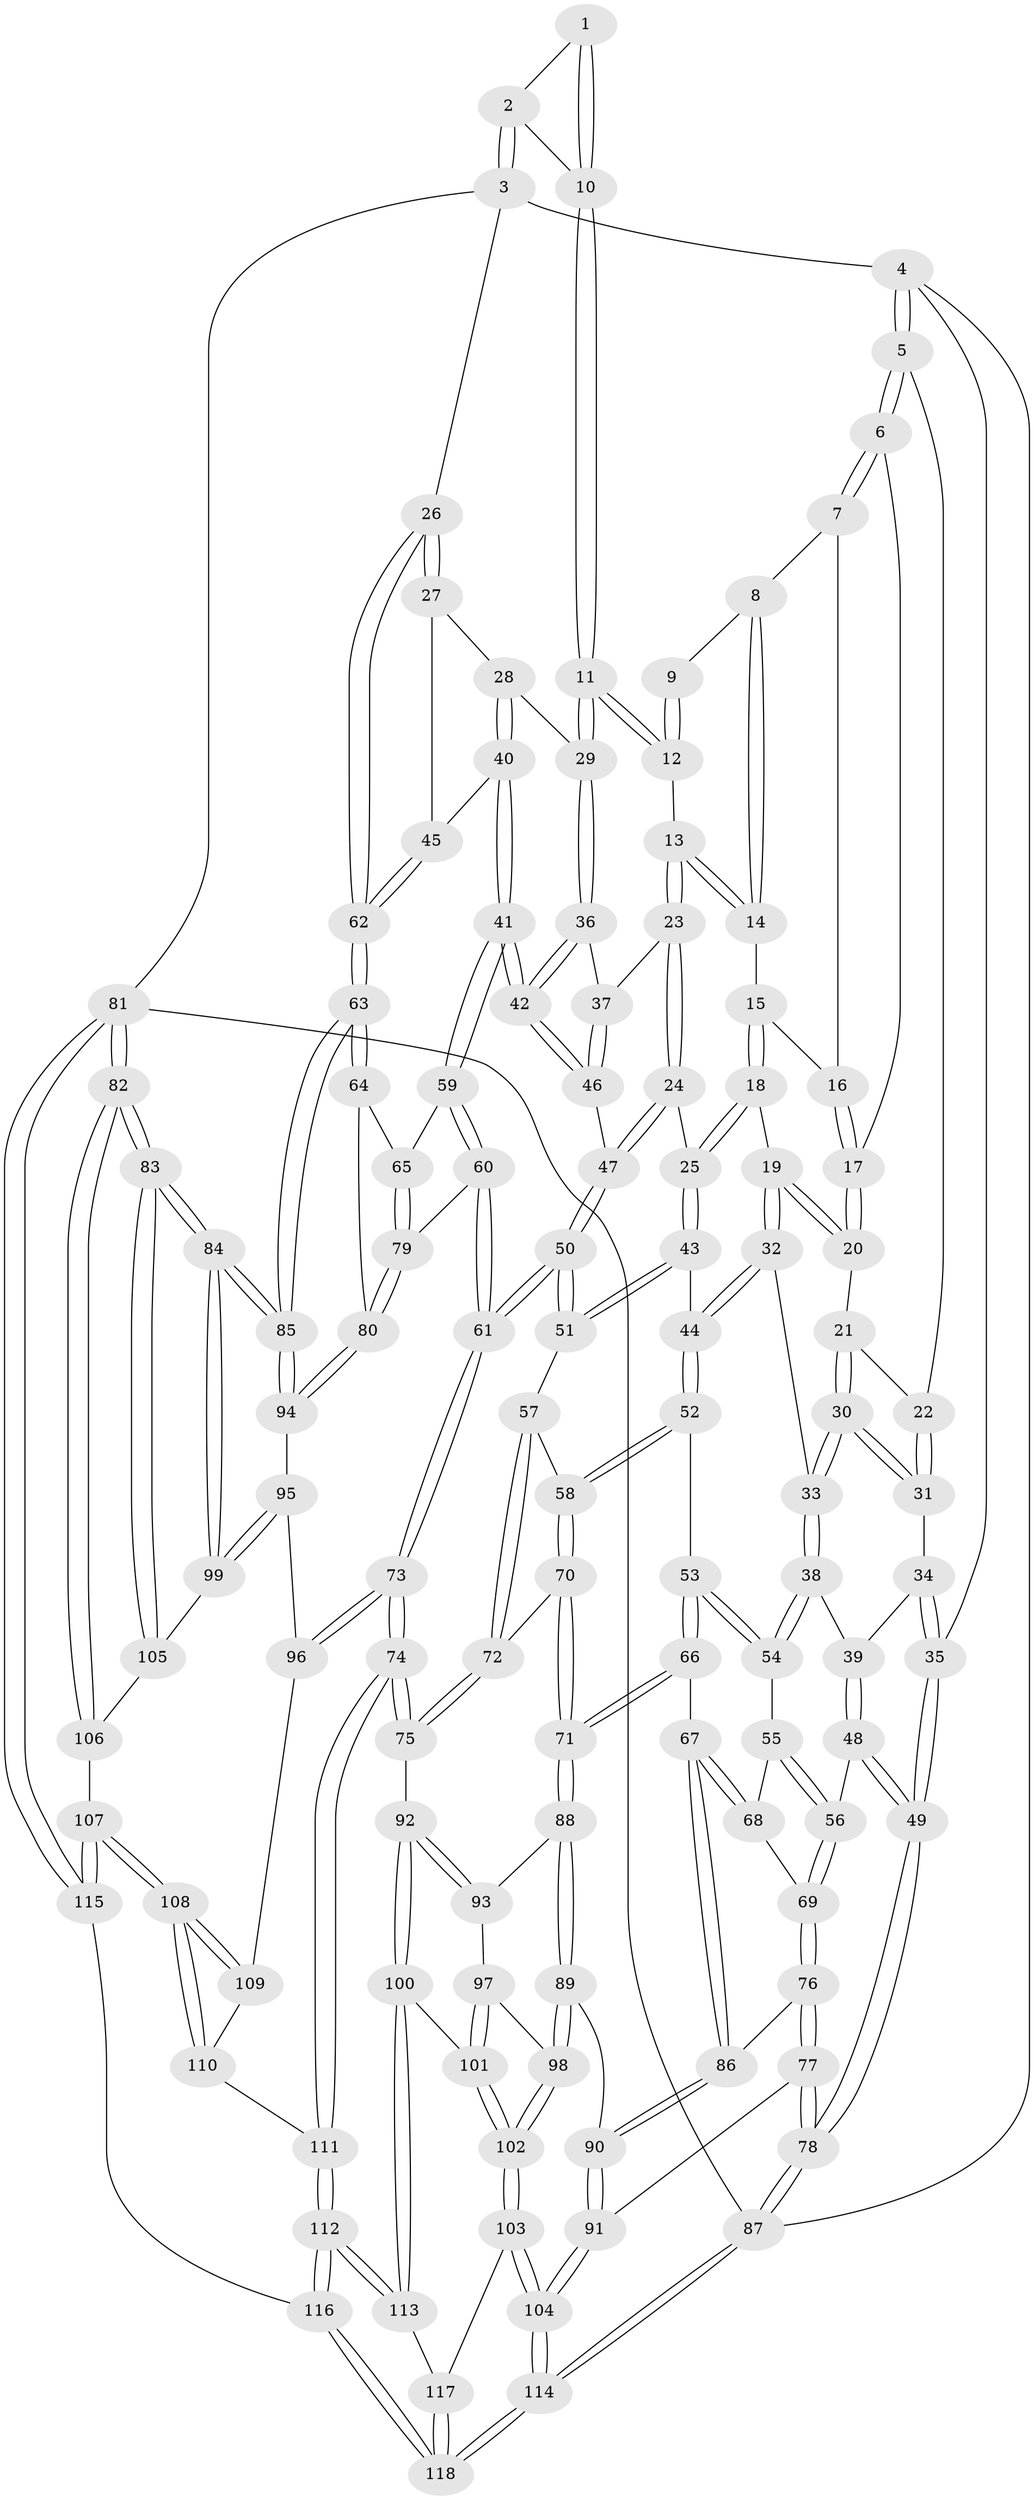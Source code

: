 // coarse degree distribution, {2: 0.028169014084507043, 4: 0.5070422535211268, 5: 0.29577464788732394, 3: 0.09859154929577464, 6: 0.07042253521126761}
// Generated by graph-tools (version 1.1) at 2025/52/02/27/25 19:52:43]
// undirected, 118 vertices, 292 edges
graph export_dot {
graph [start="1"]
  node [color=gray90,style=filled];
  1 [pos="+0.7250294671181889+0"];
  2 [pos="+1+0"];
  3 [pos="+1+0"];
  4 [pos="+0+0"];
  5 [pos="+0+0"];
  6 [pos="+0+0"];
  7 [pos="+0.3896655109667182+0"];
  8 [pos="+0.6317324096549556+0"];
  9 [pos="+0.669220312706269+0"];
  10 [pos="+0.750843299076196+0.12676593813953865"];
  11 [pos="+0.7378637013292387+0.14779908096818642"];
  12 [pos="+0.7160888493748798+0.14177354443599754"];
  13 [pos="+0.627784749772024+0.14535804250063858"];
  14 [pos="+0.5887913780319782+0.10546198281974159"];
  15 [pos="+0.4785399679057292+0.09420213133228675"];
  16 [pos="+0.39471358521618555+0"];
  17 [pos="+0.29126457200985184+0.1140244951873163"];
  18 [pos="+0.42237519539335705+0.2020339108591008"];
  19 [pos="+0.3979290187984917+0.20048512394264673"];
  20 [pos="+0.28949459874011857+0.12013430438661786"];
  21 [pos="+0.2602913231090975+0.139758303715776"];
  22 [pos="+0.12740093848434952+0.12495896691910179"];
  23 [pos="+0.5888091041966274+0.23143496214170559"];
  24 [pos="+0.4976447885532097+0.2828712441559263"];
  25 [pos="+0.4822453309171248+0.2828867156308301"];
  26 [pos="+1+0.09549239013613238"];
  27 [pos="+0.9410034987873354+0.18511339693934287"];
  28 [pos="+0.8128969068230683+0.18158313168590398"];
  29 [pos="+0.7418799375349091+0.15206712827222874"];
  30 [pos="+0.2506152215819488+0.24066140159374005"];
  31 [pos="+0.11749822761503176+0.1872349831443708"];
  32 [pos="+0.27152119335446917+0.31500617344762144"];
  33 [pos="+0.2591211341455441+0.31352345453334135"];
  34 [pos="+0.1170684254639205+0.18846561039862933"];
  35 [pos="+0+0.34989708137545433"];
  36 [pos="+0.720591860260598+0.28635860593614326"];
  37 [pos="+0.6111930998892572+0.25887809158622177"];
  38 [pos="+0.24020937565306505+0.3235844122558647"];
  39 [pos="+0.1443466849688043+0.2952452697140689"];
  40 [pos="+0.8016521819675779+0.3950048565295931"];
  41 [pos="+0.7670119849930797+0.41505820736817556"];
  42 [pos="+0.7466282502532896+0.40414326161346364"];
  43 [pos="+0.4187868488533312+0.371448921948699"];
  44 [pos="+0.37291190146269293+0.37991648157109237"];
  45 [pos="+0.8152798677593932+0.39148066076363736"];
  46 [pos="+0.663703346787292+0.3978760851891779"];
  47 [pos="+0.6057744541315715+0.41587988908070284"];
  48 [pos="+0+0.40139857796563705"];
  49 [pos="+0+0.3751781936528817"];
  50 [pos="+0.5434779016934178+0.4875860767401707"];
  51 [pos="+0.5000667399029419+0.4739256985448898"];
  52 [pos="+0.3354974243593601+0.47959366502151074"];
  53 [pos="+0.23899369442209298+0.47526050928283287"];
  54 [pos="+0.20041822772273307+0.4393656785124258"];
  55 [pos="+0.1865212768653463+0.44360926271989837"];
  56 [pos="+0+0.4229515605612892"];
  57 [pos="+0.40747638484616083+0.5283813915732325"];
  58 [pos="+0.3510312628259791+0.5103452491443792"];
  59 [pos="+0.7681423046271323+0.42929719493006324"];
  60 [pos="+0.5797992754875954+0.5851604246395271"];
  61 [pos="+0.5723465317452987+0.5872585801580166"];
  62 [pos="+1+0.41509528259119993"];
  63 [pos="+1+0.4518495303848968"];
  64 [pos="+1+0.4959557553457109"];
  65 [pos="+0.7808912714427263+0.48510558581054075"];
  66 [pos="+0.23288759440708437+0.5868833885359112"];
  67 [pos="+0.21488504367297495+0.5883517430155416"];
  68 [pos="+0.15837671711769968+0.5172046737755557"];
  69 [pos="+0.09220968682191422+0.5641959405488395"];
  70 [pos="+0.30473849462950475+0.6021842680177706"];
  71 [pos="+0.28723590114648023+0.6241386898419905"];
  72 [pos="+0.42300213097751216+0.5877997925409458"];
  73 [pos="+0.5414544549105503+0.6938143962348674"];
  74 [pos="+0.5219331704642238+0.7156638416199866"];
  75 [pos="+0.5029856549758238+0.7146658498789533"];
  76 [pos="+0.09291759158990424+0.5676745577803088"];
  77 [pos="+0+0.7461230218662678"];
  78 [pos="+0+0.7317806005692504"];
  79 [pos="+0.7928544306296089+0.5660898825301194"];
  80 [pos="+0.7959816569999517+0.5716022371035474"];
  81 [pos="+1+1"];
  82 [pos="+1+0.8620842984938302"];
  83 [pos="+1+0.736215451339788"];
  84 [pos="+1+0.6535522891319372"];
  85 [pos="+1+0.5234194411208494"];
  86 [pos="+0.16630072420743708+0.606674874022188"];
  87 [pos="+0+1"];
  88 [pos="+0.2919464738767279+0.6430604651155499"];
  89 [pos="+0.1517637076891523+0.6958431460861891"];
  90 [pos="+0.14684530726848122+0.6940318318972774"];
  91 [pos="+0+0.7484864876954729"];
  92 [pos="+0.40935410039455317+0.7387634712472408"];
  93 [pos="+0.2989494813894626+0.6558905996503012"];
  94 [pos="+0.8042653760807377+0.6055646823647356"];
  95 [pos="+0.8064810745787568+0.6280799668102642"];
  96 [pos="+0.7366078414298083+0.6876019208718243"];
  97 [pos="+0.24558745161406037+0.7210501180554022"];
  98 [pos="+0.20213057856000183+0.7403443058932784"];
  99 [pos="+0.8585979959531996+0.6723301562587318"];
  100 [pos="+0.34740797791497774+0.8238140014130405"];
  101 [pos="+0.2931438338371209+0.824805636780742"];
  102 [pos="+0.20301792121122475+0.8458541929255163"];
  103 [pos="+0.199971328817442+0.8483235211748471"];
  104 [pos="+0.12807827165489374+0.884256718027877"];
  105 [pos="+0.8699220164464331+0.8220726279096366"];
  106 [pos="+0.8289816015576648+0.8808988660701541"];
  107 [pos="+0.7972676857179393+0.9211263042212423"];
  108 [pos="+0.7688154083202905+0.8902128376565378"];
  109 [pos="+0.7398206490601507+0.7361942661346423"];
  110 [pos="+0.6083184180419521+0.8111665159818968"];
  111 [pos="+0.5554338359390336+0.7896604724885911"];
  112 [pos="+0.4919476383310156+1"];
  113 [pos="+0.36336844222061054+0.8951809079693227"];
  114 [pos="+0.10136393131753067+1"];
  115 [pos="+0.8165617488316992+1"];
  116 [pos="+0.49729095302387094+1"];
  117 [pos="+0.276987521765645+0.9354255318214744"];
  118 [pos="+0.14474293294506124+1"];
  1 -- 2;
  1 -- 10;
  1 -- 10;
  2 -- 3;
  2 -- 3;
  2 -- 10;
  3 -- 4;
  3 -- 26;
  3 -- 81;
  4 -- 5;
  4 -- 5;
  4 -- 35;
  4 -- 87;
  5 -- 6;
  5 -- 6;
  5 -- 22;
  6 -- 7;
  6 -- 7;
  6 -- 17;
  7 -- 8;
  7 -- 16;
  8 -- 9;
  8 -- 14;
  8 -- 14;
  9 -- 12;
  9 -- 12;
  10 -- 11;
  10 -- 11;
  11 -- 12;
  11 -- 12;
  11 -- 29;
  11 -- 29;
  12 -- 13;
  13 -- 14;
  13 -- 14;
  13 -- 23;
  13 -- 23;
  14 -- 15;
  15 -- 16;
  15 -- 18;
  15 -- 18;
  16 -- 17;
  16 -- 17;
  17 -- 20;
  17 -- 20;
  18 -- 19;
  18 -- 25;
  18 -- 25;
  19 -- 20;
  19 -- 20;
  19 -- 32;
  19 -- 32;
  20 -- 21;
  21 -- 22;
  21 -- 30;
  21 -- 30;
  22 -- 31;
  22 -- 31;
  23 -- 24;
  23 -- 24;
  23 -- 37;
  24 -- 25;
  24 -- 47;
  24 -- 47;
  25 -- 43;
  25 -- 43;
  26 -- 27;
  26 -- 27;
  26 -- 62;
  26 -- 62;
  27 -- 28;
  27 -- 45;
  28 -- 29;
  28 -- 40;
  28 -- 40;
  29 -- 36;
  29 -- 36;
  30 -- 31;
  30 -- 31;
  30 -- 33;
  30 -- 33;
  31 -- 34;
  32 -- 33;
  32 -- 44;
  32 -- 44;
  33 -- 38;
  33 -- 38;
  34 -- 35;
  34 -- 35;
  34 -- 39;
  35 -- 49;
  35 -- 49;
  36 -- 37;
  36 -- 42;
  36 -- 42;
  37 -- 46;
  37 -- 46;
  38 -- 39;
  38 -- 54;
  38 -- 54;
  39 -- 48;
  39 -- 48;
  40 -- 41;
  40 -- 41;
  40 -- 45;
  41 -- 42;
  41 -- 42;
  41 -- 59;
  41 -- 59;
  42 -- 46;
  42 -- 46;
  43 -- 44;
  43 -- 51;
  43 -- 51;
  44 -- 52;
  44 -- 52;
  45 -- 62;
  45 -- 62;
  46 -- 47;
  47 -- 50;
  47 -- 50;
  48 -- 49;
  48 -- 49;
  48 -- 56;
  49 -- 78;
  49 -- 78;
  50 -- 51;
  50 -- 51;
  50 -- 61;
  50 -- 61;
  51 -- 57;
  52 -- 53;
  52 -- 58;
  52 -- 58;
  53 -- 54;
  53 -- 54;
  53 -- 66;
  53 -- 66;
  54 -- 55;
  55 -- 56;
  55 -- 56;
  55 -- 68;
  56 -- 69;
  56 -- 69;
  57 -- 58;
  57 -- 72;
  57 -- 72;
  58 -- 70;
  58 -- 70;
  59 -- 60;
  59 -- 60;
  59 -- 65;
  60 -- 61;
  60 -- 61;
  60 -- 79;
  61 -- 73;
  61 -- 73;
  62 -- 63;
  62 -- 63;
  63 -- 64;
  63 -- 64;
  63 -- 85;
  63 -- 85;
  64 -- 65;
  64 -- 80;
  65 -- 79;
  65 -- 79;
  66 -- 67;
  66 -- 71;
  66 -- 71;
  67 -- 68;
  67 -- 68;
  67 -- 86;
  67 -- 86;
  68 -- 69;
  69 -- 76;
  69 -- 76;
  70 -- 71;
  70 -- 71;
  70 -- 72;
  71 -- 88;
  71 -- 88;
  72 -- 75;
  72 -- 75;
  73 -- 74;
  73 -- 74;
  73 -- 96;
  73 -- 96;
  74 -- 75;
  74 -- 75;
  74 -- 111;
  74 -- 111;
  75 -- 92;
  76 -- 77;
  76 -- 77;
  76 -- 86;
  77 -- 78;
  77 -- 78;
  77 -- 91;
  78 -- 87;
  78 -- 87;
  79 -- 80;
  79 -- 80;
  80 -- 94;
  80 -- 94;
  81 -- 82;
  81 -- 82;
  81 -- 115;
  81 -- 115;
  81 -- 87;
  82 -- 83;
  82 -- 83;
  82 -- 106;
  82 -- 106;
  83 -- 84;
  83 -- 84;
  83 -- 105;
  83 -- 105;
  84 -- 85;
  84 -- 85;
  84 -- 99;
  84 -- 99;
  85 -- 94;
  85 -- 94;
  86 -- 90;
  86 -- 90;
  87 -- 114;
  87 -- 114;
  88 -- 89;
  88 -- 89;
  88 -- 93;
  89 -- 90;
  89 -- 98;
  89 -- 98;
  90 -- 91;
  90 -- 91;
  91 -- 104;
  91 -- 104;
  92 -- 93;
  92 -- 93;
  92 -- 100;
  92 -- 100;
  93 -- 97;
  94 -- 95;
  95 -- 96;
  95 -- 99;
  95 -- 99;
  96 -- 109;
  97 -- 98;
  97 -- 101;
  97 -- 101;
  98 -- 102;
  98 -- 102;
  99 -- 105;
  100 -- 101;
  100 -- 113;
  100 -- 113;
  101 -- 102;
  101 -- 102;
  102 -- 103;
  102 -- 103;
  103 -- 104;
  103 -- 104;
  103 -- 117;
  104 -- 114;
  104 -- 114;
  105 -- 106;
  106 -- 107;
  107 -- 108;
  107 -- 108;
  107 -- 115;
  107 -- 115;
  108 -- 109;
  108 -- 109;
  108 -- 110;
  108 -- 110;
  109 -- 110;
  110 -- 111;
  111 -- 112;
  111 -- 112;
  112 -- 113;
  112 -- 113;
  112 -- 116;
  112 -- 116;
  113 -- 117;
  114 -- 118;
  114 -- 118;
  115 -- 116;
  116 -- 118;
  116 -- 118;
  117 -- 118;
  117 -- 118;
}
